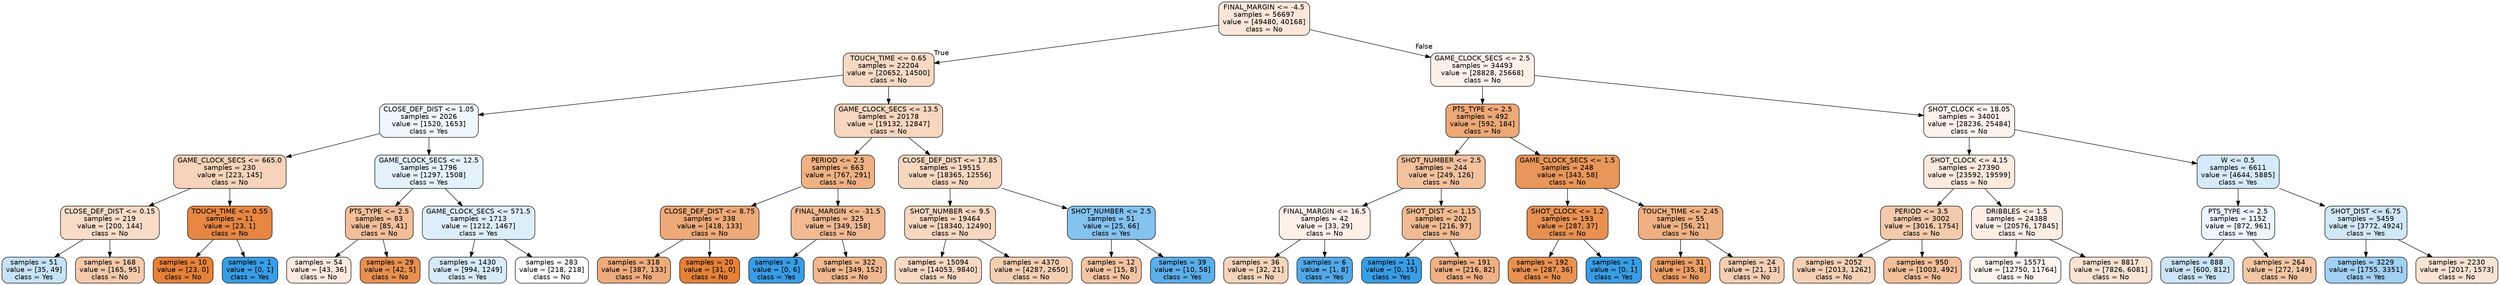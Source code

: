 digraph Tree {
node [shape=box, style="filled, rounded", color="black", fontname=helvetica] ;
edge [fontname=helvetica] ;
0 [label="FINAL_MARGIN <= -4.5\nsamples = 56697\nvalue = [49480, 40168]\nclass = No", fillcolor="#fae7da"] ;
1 [label="TOUCH_TIME <= 0.65\nsamples = 22204\nvalue = [20652, 14500]\nclass = No", fillcolor="#f7d9c4"] ;
0 -> 1 [labeldistance=2.5, labelangle=45, headlabel="True"] ;
2 [label="CLOSE_DEF_DIST <= 1.05\nsamples = 2026\nvalue = [1520, 1653]\nclass = Yes", fillcolor="#eff7fd"] ;
1 -> 2 ;
3 [label="GAME_CLOCK_SECS <= 665.0\nsamples = 230\nvalue = [223, 145]\nclass = No", fillcolor="#f6d3ba"] ;
2 -> 3 ;
4 [label="CLOSE_DEF_DIST <= 0.15\nsamples = 219\nvalue = [200, 144]\nclass = No", fillcolor="#f8dcc8"] ;
3 -> 4 ;
5 [label="samples = 51\nvalue = [35, 49]\nclass = Yes", fillcolor="#c6e3f8"] ;
4 -> 5 ;
6 [label="samples = 168\nvalue = [165, 95]\nclass = No", fillcolor="#f4caab"] ;
4 -> 6 ;
7 [label="TOUCH_TIME <= 0.55\nsamples = 11\nvalue = [23, 1]\nclass = No", fillcolor="#e68642"] ;
3 -> 7 ;
8 [label="samples = 10\nvalue = [23, 0]\nclass = No", fillcolor="#e58139"] ;
7 -> 8 ;
9 [label="samples = 1\nvalue = [0, 1]\nclass = Yes", fillcolor="#399de5"] ;
7 -> 9 ;
10 [label="GAME_CLOCK_SECS <= 12.5\nsamples = 1796\nvalue = [1297, 1508]\nclass = Yes", fillcolor="#e3f1fb"] ;
2 -> 10 ;
11 [label="PTS_TYPE <= 2.5\nsamples = 83\nvalue = [85, 41]\nclass = No", fillcolor="#f2be99"] ;
10 -> 11 ;
12 [label="samples = 54\nvalue = [43, 36]\nclass = No", fillcolor="#fbeadf"] ;
11 -> 12 ;
13 [label="samples = 29\nvalue = [42, 5]\nclass = No", fillcolor="#e89051"] ;
11 -> 13 ;
14 [label="GAME_CLOCK_SECS <= 571.5\nsamples = 1713\nvalue = [1212, 1467]\nclass = Yes", fillcolor="#ddeefa"] ;
10 -> 14 ;
15 [label="samples = 1430\nvalue = [994, 1249]\nclass = Yes", fillcolor="#d7ebfa"] ;
14 -> 15 ;
16 [label="samples = 283\nvalue = [218, 218]\nclass = No", fillcolor="#ffffff"] ;
14 -> 16 ;
17 [label="GAME_CLOCK_SECS <= 13.5\nsamples = 20178\nvalue = [19132, 12847]\nclass = No", fillcolor="#f6d6be"] ;
1 -> 17 ;
18 [label="PERIOD <= 2.5\nsamples = 663\nvalue = [767, 291]\nclass = No", fillcolor="#efb184"] ;
17 -> 18 ;
19 [label="CLOSE_DEF_DIST <= 8.75\nsamples = 338\nvalue = [418, 133]\nclass = No", fillcolor="#eda978"] ;
18 -> 19 ;
20 [label="samples = 318\nvalue = [387, 133]\nclass = No", fillcolor="#eeac7d"] ;
19 -> 20 ;
21 [label="samples = 20\nvalue = [31, 0]\nclass = No", fillcolor="#e58139"] ;
19 -> 21 ;
22 [label="FINAL_MARGIN <= -31.5\nsamples = 325\nvalue = [349, 158]\nclass = No", fillcolor="#f1ba93"] ;
18 -> 22 ;
23 [label="samples = 3\nvalue = [0, 6]\nclass = Yes", fillcolor="#399de5"] ;
22 -> 23 ;
24 [label="samples = 322\nvalue = [349, 152]\nclass = No", fillcolor="#f0b88f"] ;
22 -> 24 ;
25 [label="CLOSE_DEF_DIST <= 17.85\nsamples = 19515\nvalue = [18365, 12556]\nclass = No", fillcolor="#f7d7c0"] ;
17 -> 25 ;
26 [label="SHOT_NUMBER <= 9.5\nsamples = 19464\nvalue = [18340, 12490]\nclass = No", fillcolor="#f7d7c0"] ;
25 -> 26 ;
27 [label="samples = 15094\nvalue = [14053, 9840]\nclass = No", fillcolor="#f7d9c4"] ;
26 -> 27 ;
28 [label="samples = 4370\nvalue = [4287, 2650]\nclass = No", fillcolor="#f5cfb3"] ;
26 -> 28 ;
29 [label="SHOT_NUMBER <= 2.5\nsamples = 51\nvalue = [25, 66]\nclass = Yes", fillcolor="#84c2ef"] ;
25 -> 29 ;
30 [label="samples = 12\nvalue = [15, 8]\nclass = No", fillcolor="#f3c4a3"] ;
29 -> 30 ;
31 [label="samples = 39\nvalue = [10, 58]\nclass = Yes", fillcolor="#5baee9"] ;
29 -> 31 ;
32 [label="GAME_CLOCK_SECS <= 2.5\nsamples = 34493\nvalue = [28828, 25668]\nclass = No", fillcolor="#fcf1e9"] ;
0 -> 32 [labeldistance=2.5, labelangle=-45, headlabel="False"] ;
33 [label="PTS_TYPE <= 2.5\nsamples = 492\nvalue = [592, 184]\nclass = No", fillcolor="#eda877"] ;
32 -> 33 ;
34 [label="SHOT_NUMBER <= 2.5\nsamples = 244\nvalue = [249, 126]\nclass = No", fillcolor="#f2c19d"] ;
33 -> 34 ;
35 [label="FINAL_MARGIN <= 16.5\nsamples = 42\nvalue = [33, 29]\nclass = No", fillcolor="#fcf0e7"] ;
34 -> 35 ;
36 [label="samples = 36\nvalue = [32, 21]\nclass = No", fillcolor="#f6d4bb"] ;
35 -> 36 ;
37 [label="samples = 6\nvalue = [1, 8]\nclass = Yes", fillcolor="#52a9e8"] ;
35 -> 37 ;
38 [label="SHOT_DIST <= 1.15\nsamples = 202\nvalue = [216, 97]\nclass = No", fillcolor="#f1ba92"] ;
34 -> 38 ;
39 [label="samples = 11\nvalue = [0, 15]\nclass = Yes", fillcolor="#399de5"] ;
38 -> 39 ;
40 [label="samples = 191\nvalue = [216, 82]\nclass = No", fillcolor="#efb184"] ;
38 -> 40 ;
41 [label="GAME_CLOCK_SECS <= 1.5\nsamples = 248\nvalue = [343, 58]\nclass = No", fillcolor="#e9965a"] ;
33 -> 41 ;
42 [label="SHOT_CLOCK <= 1.2\nsamples = 193\nvalue = [287, 37]\nclass = No", fillcolor="#e89153"] ;
41 -> 42 ;
43 [label="samples = 192\nvalue = [287, 36]\nclass = No", fillcolor="#e89152"] ;
42 -> 43 ;
44 [label="samples = 1\nvalue = [0, 1]\nclass = Yes", fillcolor="#399de5"] ;
42 -> 44 ;
45 [label="TOUCH_TIME <= 2.45\nsamples = 55\nvalue = [56, 21]\nclass = No", fillcolor="#efb083"] ;
41 -> 45 ;
46 [label="samples = 31\nvalue = [35, 8]\nclass = No", fillcolor="#eb9e66"] ;
45 -> 46 ;
47 [label="samples = 24\nvalue = [21, 13]\nclass = No", fillcolor="#f5cfb4"] ;
45 -> 47 ;
48 [label="SHOT_CLOCK <= 18.05\nsamples = 34001\nvalue = [28236, 25484]\nclass = No", fillcolor="#fcf3ec"] ;
32 -> 48 ;
49 [label="SHOT_CLOCK <= 4.15\nsamples = 27390\nvalue = [23592, 19599]\nclass = No", fillcolor="#fbeadd"] ;
48 -> 49 ;
50 [label="PERIOD <= 3.5\nsamples = 3002\nvalue = [3016, 1754]\nclass = No", fillcolor="#f4caac"] ;
49 -> 50 ;
51 [label="samples = 2052\nvalue = [2013, 1262]\nclass = No", fillcolor="#f5d0b5"] ;
50 -> 51 ;
52 [label="samples = 950\nvalue = [1003, 492]\nclass = No", fillcolor="#f2bf9a"] ;
50 -> 52 ;
53 [label="DRIBBLES <= 1.5\nsamples = 24388\nvalue = [20576, 17845]\nclass = No", fillcolor="#fceee5"] ;
49 -> 53 ;
54 [label="samples = 15571\nvalue = [12750, 11764]\nclass = No", fillcolor="#fdf5f0"] ;
53 -> 54 ;
55 [label="samples = 8817\nvalue = [7826, 6081]\nclass = No", fillcolor="#f9e3d3"] ;
53 -> 55 ;
56 [label="W <= 0.5\nsamples = 6611\nvalue = [4644, 5885]\nclass = Yes", fillcolor="#d5eafa"] ;
48 -> 56 ;
57 [label="PTS_TYPE <= 2.5\nsamples = 1152\nvalue = [872, 961]\nclass = Yes", fillcolor="#edf6fd"] ;
56 -> 57 ;
58 [label="samples = 888\nvalue = [600, 812]\nclass = Yes", fillcolor="#cbe5f8"] ;
57 -> 58 ;
59 [label="samples = 264\nvalue = [272, 149]\nclass = No", fillcolor="#f3c6a5"] ;
57 -> 59 ;
60 [label="SHOT_DIST <= 6.75\nsamples = 5459\nvalue = [3772, 4924]\nclass = Yes", fillcolor="#d1e8f9"] ;
56 -> 60 ;
61 [label="samples = 3229\nvalue = [1755, 3351]\nclass = Yes", fillcolor="#a1d0f3"] ;
60 -> 61 ;
62 [label="samples = 2230\nvalue = [2017, 1573]\nclass = No", fillcolor="#f9e3d3"] ;
60 -> 62 ;
}